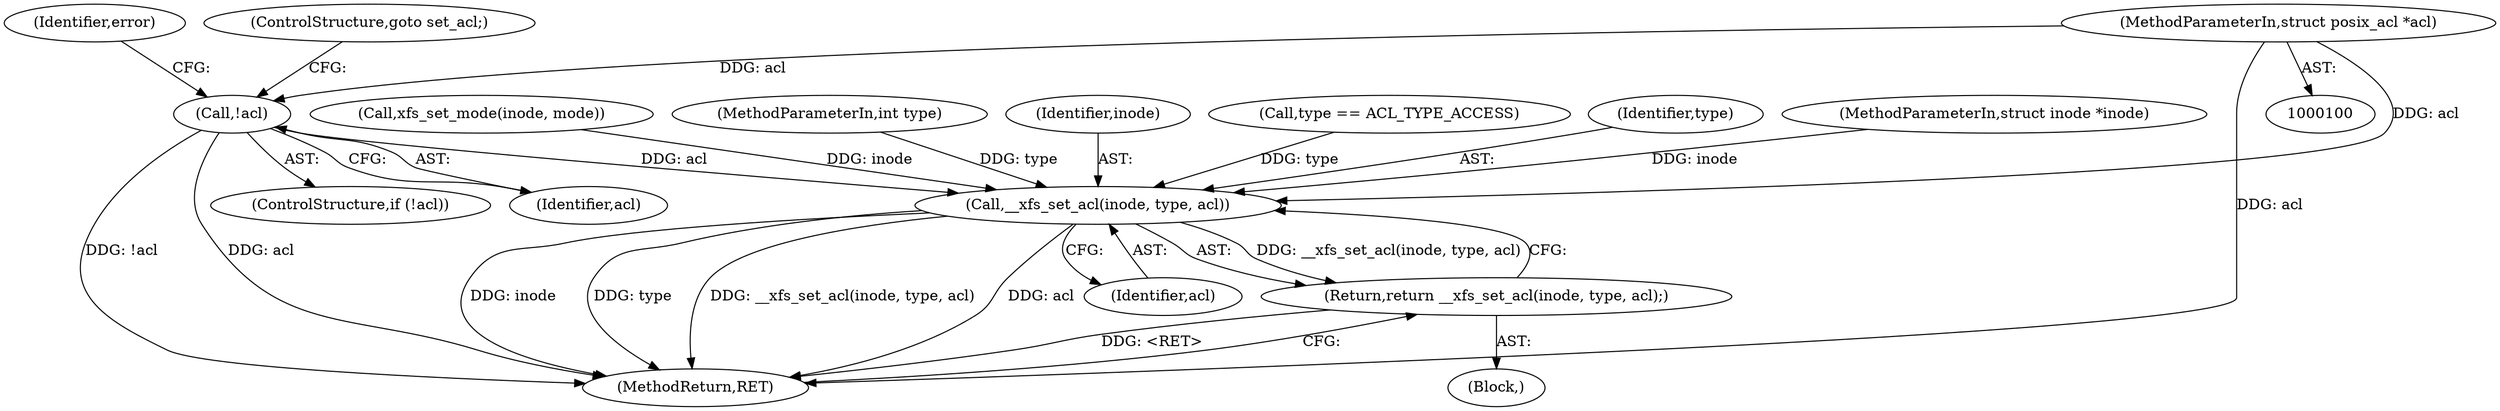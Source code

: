 digraph "0_linux_073931017b49d9458aa351605b43a7e34598caef_12@pointer" {
"1000110" [label="(Call,!acl)"];
"1000102" [label="(MethodParameterIn,struct posix_acl *acl)"];
"1000158" [label="(Call,__xfs_set_acl(inode, type, acl))"];
"1000157" [label="(Return,return __xfs_set_acl(inode, type, acl);)"];
"1000157" [label="(Return,return __xfs_set_acl(inode, type, acl);)"];
"1000109" [label="(ControlStructure,if (!acl))"];
"1000149" [label="(Call,xfs_set_mode(inode, mode))"];
"1000114" [label="(Identifier,error)"];
"1000112" [label="(ControlStructure,goto set_acl;)"];
"1000104" [label="(Block,)"];
"1000102" [label="(MethodParameterIn,struct posix_acl *acl)"];
"1000162" [label="(MethodReturn,RET)"];
"1000158" [label="(Call,__xfs_set_acl(inode, type, acl))"];
"1000161" [label="(Identifier,acl)"];
"1000103" [label="(MethodParameterIn,int type)"];
"1000159" [label="(Identifier,inode)"];
"1000130" [label="(Call,type == ACL_TYPE_ACCESS)"];
"1000111" [label="(Identifier,acl)"];
"1000160" [label="(Identifier,type)"];
"1000101" [label="(MethodParameterIn,struct inode *inode)"];
"1000110" [label="(Call,!acl)"];
"1000110" -> "1000109"  [label="AST: "];
"1000110" -> "1000111"  [label="CFG: "];
"1000111" -> "1000110"  [label="AST: "];
"1000112" -> "1000110"  [label="CFG: "];
"1000114" -> "1000110"  [label="CFG: "];
"1000110" -> "1000162"  [label="DDG: !acl"];
"1000110" -> "1000162"  [label="DDG: acl"];
"1000102" -> "1000110"  [label="DDG: acl"];
"1000110" -> "1000158"  [label="DDG: acl"];
"1000102" -> "1000100"  [label="AST: "];
"1000102" -> "1000162"  [label="DDG: acl"];
"1000102" -> "1000158"  [label="DDG: acl"];
"1000158" -> "1000157"  [label="AST: "];
"1000158" -> "1000161"  [label="CFG: "];
"1000159" -> "1000158"  [label="AST: "];
"1000160" -> "1000158"  [label="AST: "];
"1000161" -> "1000158"  [label="AST: "];
"1000157" -> "1000158"  [label="CFG: "];
"1000158" -> "1000162"  [label="DDG: inode"];
"1000158" -> "1000162"  [label="DDG: type"];
"1000158" -> "1000162"  [label="DDG: __xfs_set_acl(inode, type, acl)"];
"1000158" -> "1000162"  [label="DDG: acl"];
"1000158" -> "1000157"  [label="DDG: __xfs_set_acl(inode, type, acl)"];
"1000149" -> "1000158"  [label="DDG: inode"];
"1000101" -> "1000158"  [label="DDG: inode"];
"1000130" -> "1000158"  [label="DDG: type"];
"1000103" -> "1000158"  [label="DDG: type"];
"1000157" -> "1000104"  [label="AST: "];
"1000162" -> "1000157"  [label="CFG: "];
"1000157" -> "1000162"  [label="DDG: <RET>"];
}
